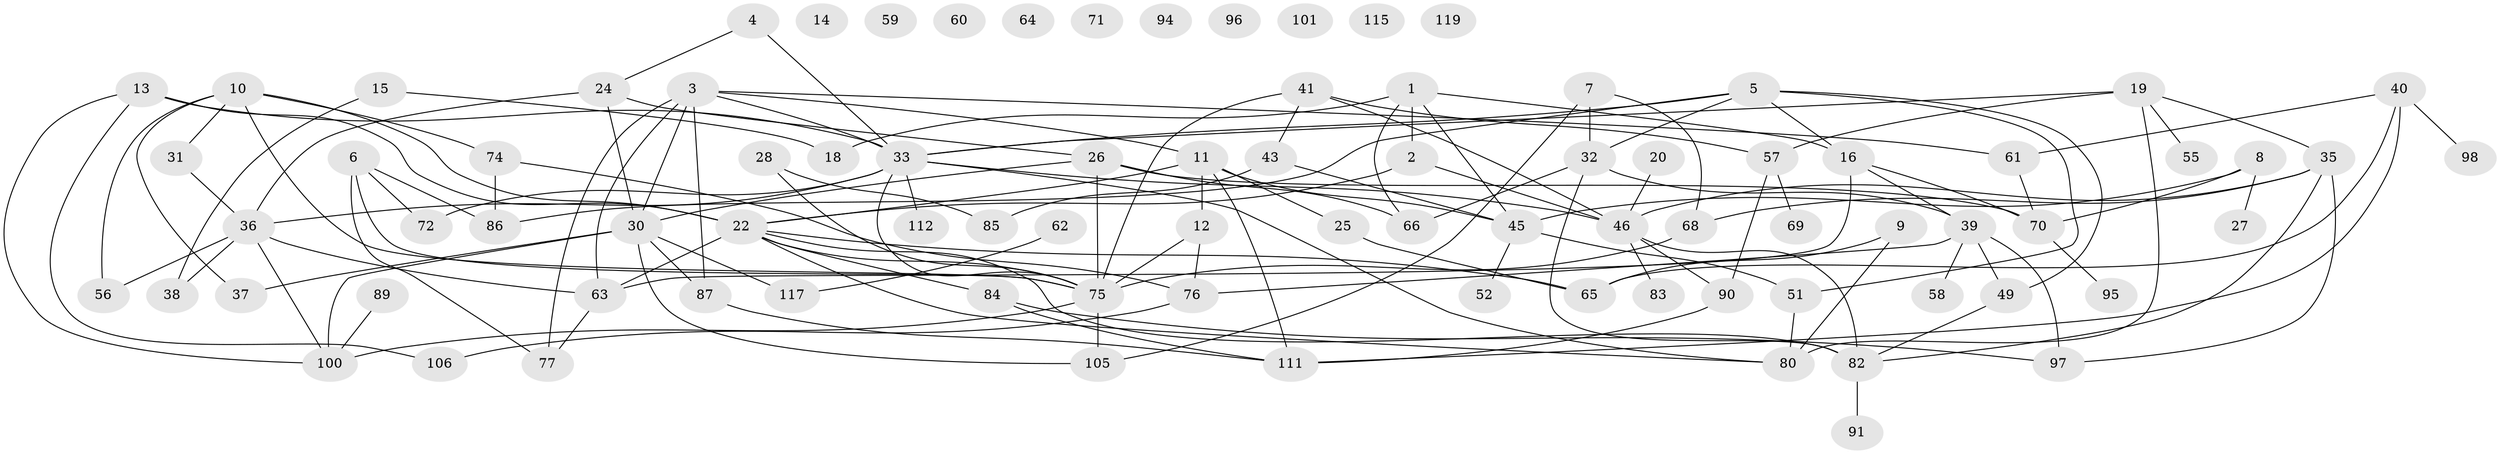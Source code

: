 // Generated by graph-tools (version 1.1) at 2025/23/03/03/25 07:23:28]
// undirected, 87 vertices, 140 edges
graph export_dot {
graph [start="1"]
  node [color=gray90,style=filled];
  1 [super="+21"];
  2;
  3 [super="+78"];
  4;
  5 [super="+48"];
  6 [super="+122"];
  7 [super="+113"];
  8;
  9 [super="+34"];
  10 [super="+54"];
  11 [super="+44"];
  12;
  13 [super="+29"];
  14;
  15 [super="+17"];
  16 [super="+23"];
  18 [super="+73"];
  19 [super="+42"];
  20 [super="+92"];
  22 [super="+107"];
  24 [super="+123"];
  25;
  26 [super="+50"];
  27;
  28;
  30 [super="+124"];
  31;
  32;
  33 [super="+121"];
  35 [super="+79"];
  36 [super="+103"];
  37;
  38;
  39 [super="+53"];
  40 [super="+102"];
  41 [super="+120"];
  43;
  45 [super="+67"];
  46 [super="+47"];
  49;
  51 [super="+93"];
  52;
  55;
  56;
  57 [super="+99"];
  58;
  59;
  60;
  61;
  62;
  63 [super="+104"];
  64;
  65 [super="+109"];
  66 [super="+81"];
  68 [super="+114"];
  69;
  70 [super="+88"];
  71;
  72;
  74;
  75 [super="+108"];
  76;
  77;
  80 [super="+110"];
  82;
  83;
  84;
  85;
  86;
  87;
  89;
  90;
  91;
  94;
  95;
  96;
  97;
  98;
  100 [super="+116"];
  101;
  105;
  106;
  111 [super="+118"];
  112;
  115;
  117;
  119;
  1 -- 2;
  1 -- 18;
  1 -- 66;
  1 -- 16;
  1 -- 45;
  2 -- 22;
  2 -- 46;
  3 -- 11;
  3 -- 30 [weight=2];
  3 -- 33 [weight=2];
  3 -- 87;
  3 -- 61;
  3 -- 77;
  3 -- 63;
  4 -- 33;
  4 -- 24;
  5 -- 86;
  5 -- 33;
  5 -- 32;
  5 -- 16;
  5 -- 49;
  5 -- 51;
  6 -- 72;
  6 -- 75;
  6 -- 86;
  6 -- 77;
  7 -- 32;
  7 -- 68;
  7 -- 105;
  8 -- 27;
  8 -- 45;
  8 -- 70;
  9 -- 80;
  9 -- 65;
  10 -- 22;
  10 -- 74;
  10 -- 56;
  10 -- 37;
  10 -- 31;
  10 -- 75;
  11 -- 111;
  11 -- 25;
  11 -- 12;
  11 -- 22;
  11 -- 45;
  12 -- 76;
  12 -- 75;
  13 -- 33;
  13 -- 100;
  13 -- 22;
  13 -- 106;
  15 -- 18;
  15 -- 38;
  16 -- 39;
  16 -- 63;
  16 -- 70;
  19 -- 35;
  19 -- 80;
  19 -- 33;
  19 -- 55;
  19 -- 57;
  20 -- 46;
  22 -- 65;
  22 -- 80;
  22 -- 82;
  22 -- 84;
  22 -- 75;
  22 -- 63;
  24 -- 26;
  24 -- 30;
  24 -- 36;
  25 -- 65;
  26 -- 70;
  26 -- 75 [weight=2];
  26 -- 30;
  26 -- 66;
  28 -- 75;
  28 -- 85;
  30 -- 37;
  30 -- 117;
  30 -- 87;
  30 -- 105;
  30 -- 100;
  31 -- 36;
  32 -- 82;
  32 -- 66;
  32 -- 39;
  33 -- 72;
  33 -- 75;
  33 -- 112;
  33 -- 80;
  33 -- 36;
  33 -- 46;
  35 -- 97;
  35 -- 82;
  35 -- 68;
  35 -- 46;
  36 -- 38;
  36 -- 56;
  36 -- 63;
  36 -- 100;
  39 -- 49;
  39 -- 76;
  39 -- 97;
  39 -- 58;
  40 -- 65;
  40 -- 98;
  40 -- 61;
  40 -- 111;
  41 -- 57;
  41 -- 75;
  41 -- 43;
  41 -- 46;
  43 -- 85;
  43 -- 45;
  45 -- 52;
  45 -- 51;
  46 -- 83;
  46 -- 82;
  46 -- 90;
  49 -- 82;
  51 -- 80;
  57 -- 90;
  57 -- 69;
  61 -- 70;
  62 -- 117;
  63 -- 77;
  68 -- 75;
  70 -- 95;
  74 -- 76;
  74 -- 86;
  75 -- 105;
  75 -- 100;
  76 -- 106;
  82 -- 91;
  84 -- 97;
  84 -- 111;
  87 -- 111;
  89 -- 100;
  90 -- 111;
}
